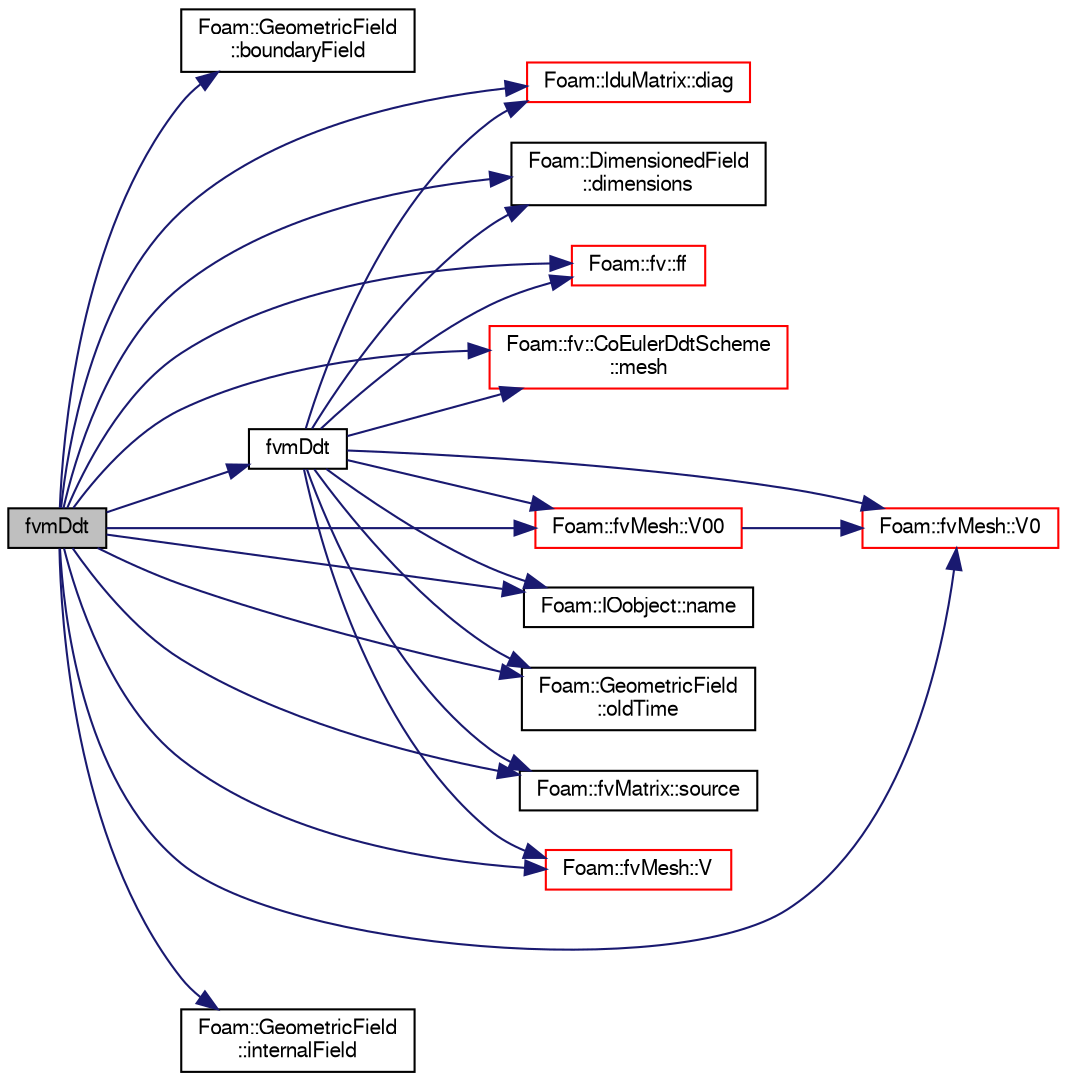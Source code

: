 digraph "fvmDdt"
{
  bgcolor="transparent";
  edge [fontname="FreeSans",fontsize="10",labelfontname="FreeSans",labelfontsize="10"];
  node [fontname="FreeSans",fontsize="10",shape=record];
  rankdir="LR";
  Node802 [label="fvmDdt",height=0.2,width=0.4,color="black", fillcolor="grey75", style="filled", fontcolor="black"];
  Node802 -> Node803 [color="midnightblue",fontsize="10",style="solid",fontname="FreeSans"];
  Node803 [label="Foam::GeometricField\l::boundaryField",height=0.2,width=0.4,color="black",URL="$a22434.html#a3c6c1a789b48ea0c5e8bff64f9c14f2d",tooltip="Return reference to GeometricBoundaryField. "];
  Node802 -> Node804 [color="midnightblue",fontsize="10",style="solid",fontname="FreeSans"];
  Node804 [label="Foam::lduMatrix::diag",height=0.2,width=0.4,color="red",URL="$a26882.html#a9140aaa9630c2cba2fe28369a649f2f0"];
  Node802 -> Node807 [color="midnightblue",fontsize="10",style="solid",fontname="FreeSans"];
  Node807 [label="Foam::DimensionedField\l::dimensions",height=0.2,width=0.4,color="black",URL="$a26390.html#a66989c1e0666e0d0c93a2056ce75599e",tooltip="Return dimensions. "];
  Node802 -> Node808 [color="midnightblue",fontsize="10",style="solid",fontname="FreeSans"];
  Node808 [label="Foam::fv::ff",height=0.2,width=0.4,color="red",URL="$a21133.html#ab38421d38a2395d0ae398d03fc20609c"];
  Node802 -> Node892 [color="midnightblue",fontsize="10",style="solid",fontname="FreeSans"];
  Node892 [label="fvmDdt",height=0.2,width=0.4,color="black",URL="$a22478.html#a8602a98a4ac41054bb3dcf8adc93b94b"];
  Node892 -> Node804 [color="midnightblue",fontsize="10",style="solid",fontname="FreeSans"];
  Node892 -> Node807 [color="midnightblue",fontsize="10",style="solid",fontname="FreeSans"];
  Node892 -> Node808 [color="midnightblue",fontsize="10",style="solid",fontname="FreeSans"];
  Node892 -> Node811 [color="midnightblue",fontsize="10",style="solid",fontname="FreeSans"];
  Node811 [label="Foam::fv::CoEulerDdtScheme\l::mesh",height=0.2,width=0.4,color="red",URL="$a22474.html#a470f06cfb9b6ee887cd85d63de275607",tooltip="Return mesh reference. "];
  Node892 -> Node893 [color="midnightblue",fontsize="10",style="solid",fontname="FreeSans"];
  Node893 [label="Foam::IOobject::name",height=0.2,width=0.4,color="black",URL="$a26142.html#acc80e00a8ac919288fb55bd14cc88bf6",tooltip="Return name. "];
  Node892 -> Node819 [color="midnightblue",fontsize="10",style="solid",fontname="FreeSans"];
  Node819 [label="Foam::GeometricField\l::oldTime",height=0.2,width=0.4,color="black",URL="$a22434.html#a2f51be6de19012555f923b0902d64135",tooltip="Return old time field. "];
  Node892 -> Node820 [color="midnightblue",fontsize="10",style="solid",fontname="FreeSans"];
  Node820 [label="Foam::fvMatrix::source",height=0.2,width=0.4,color="black",URL="$a22358.html#a4c49d61a0e11bbdadf6646dbe3740560"];
  Node892 -> Node827 [color="midnightblue",fontsize="10",style="solid",fontname="FreeSans"];
  Node827 [label="Foam::fvMesh::V",height=0.2,width=0.4,color="red",URL="$a22766.html#a154893d1a508aff074b16eaeaa396aea",tooltip="Return cell volumes. "];
  Node892 -> Node889 [color="midnightblue",fontsize="10",style="solid",fontname="FreeSans"];
  Node889 [label="Foam::fvMesh::V0",height=0.2,width=0.4,color="red",URL="$a22766.html#a45ad0db3a9aec0041ec8326828ff74ec",tooltip="Return old-time cell volumes. "];
  Node892 -> Node890 [color="midnightblue",fontsize="10",style="solid",fontname="FreeSans"];
  Node890 [label="Foam::fvMesh::V00",height=0.2,width=0.4,color="red",URL="$a22766.html#a237ac2c94482d18470688cd2a0320dc6",tooltip="Return old-old-time cell volumes. "];
  Node890 -> Node889 [color="midnightblue",fontsize="10",style="solid",fontname="FreeSans"];
  Node802 -> Node813 [color="midnightblue",fontsize="10",style="solid",fontname="FreeSans"];
  Node813 [label="Foam::GeometricField\l::internalField",height=0.2,width=0.4,color="black",URL="$a22434.html#a9536140d36d69bbac40496f6b817aa0a",tooltip="Return internal field. "];
  Node802 -> Node811 [color="midnightblue",fontsize="10",style="solid",fontname="FreeSans"];
  Node802 -> Node893 [color="midnightblue",fontsize="10",style="solid",fontname="FreeSans"];
  Node802 -> Node819 [color="midnightblue",fontsize="10",style="solid",fontname="FreeSans"];
  Node802 -> Node820 [color="midnightblue",fontsize="10",style="solid",fontname="FreeSans"];
  Node802 -> Node827 [color="midnightblue",fontsize="10",style="solid",fontname="FreeSans"];
  Node802 -> Node889 [color="midnightblue",fontsize="10",style="solid",fontname="FreeSans"];
  Node802 -> Node890 [color="midnightblue",fontsize="10",style="solid",fontname="FreeSans"];
}
